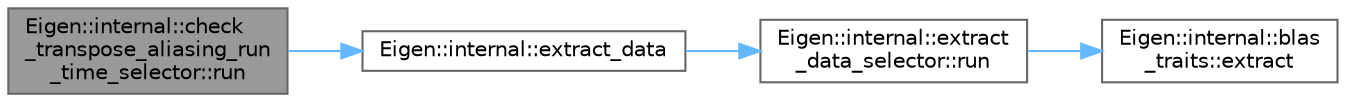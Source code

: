 digraph "Eigen::internal::check_transpose_aliasing_run_time_selector::run"
{
 // LATEX_PDF_SIZE
  bgcolor="transparent";
  edge [fontname=Helvetica,fontsize=10,labelfontname=Helvetica,labelfontsize=10];
  node [fontname=Helvetica,fontsize=10,shape=box,height=0.2,width=0.4];
  rankdir="LR";
  Node1 [id="Node000001",label="Eigen::internal::check\l_transpose_aliasing_run\l_time_selector::run",height=0.2,width=0.4,color="gray40", fillcolor="grey60", style="filled", fontcolor="black",tooltip=" "];
  Node1 -> Node2 [id="edge1_Node000001_Node000002",color="steelblue1",style="solid",tooltip=" "];
  Node2 [id="Node000002",label="Eigen::internal::extract_data",height=0.2,width=0.4,color="grey40", fillcolor="white", style="filled",URL="$namespace_eigen_1_1internal.html#a9023589ab2cb199e9b9216cb94b0310e",tooltip=" "];
  Node2 -> Node3 [id="edge2_Node000002_Node000003",color="steelblue1",style="solid",tooltip=" "];
  Node3 [id="Node000003",label="Eigen::internal::extract\l_data_selector::run",height=0.2,width=0.4,color="grey40", fillcolor="white", style="filled",URL="$struct_eigen_1_1internal_1_1extract__data__selector.html#a6f6ed809bd807a552227d7188626dcc9",tooltip=" "];
  Node3 -> Node4 [id="edge3_Node000003_Node000004",color="steelblue1",style="solid",tooltip=" "];
  Node4 [id="Node000004",label="Eigen::internal::blas\l_traits::extract",height=0.2,width=0.4,color="grey40", fillcolor="white", style="filled",URL="$struct_eigen_1_1internal_1_1blas__traits.html#a05d6cd2ebeac5e92aee45db28b416023",tooltip=" "];
}
